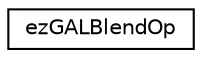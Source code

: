 digraph "Graphical Class Hierarchy"
{
 // LATEX_PDF_SIZE
  edge [fontname="Helvetica",fontsize="10",labelfontname="Helvetica",labelfontsize="10"];
  node [fontname="Helvetica",fontsize="10",shape=record];
  rankdir="LR";
  Node0 [label="ezGALBlendOp",height=0.2,width=0.4,color="black", fillcolor="white", style="filled",URL="$d2/d6e/structez_g_a_l_blend_op.htm",tooltip=" "];
}
